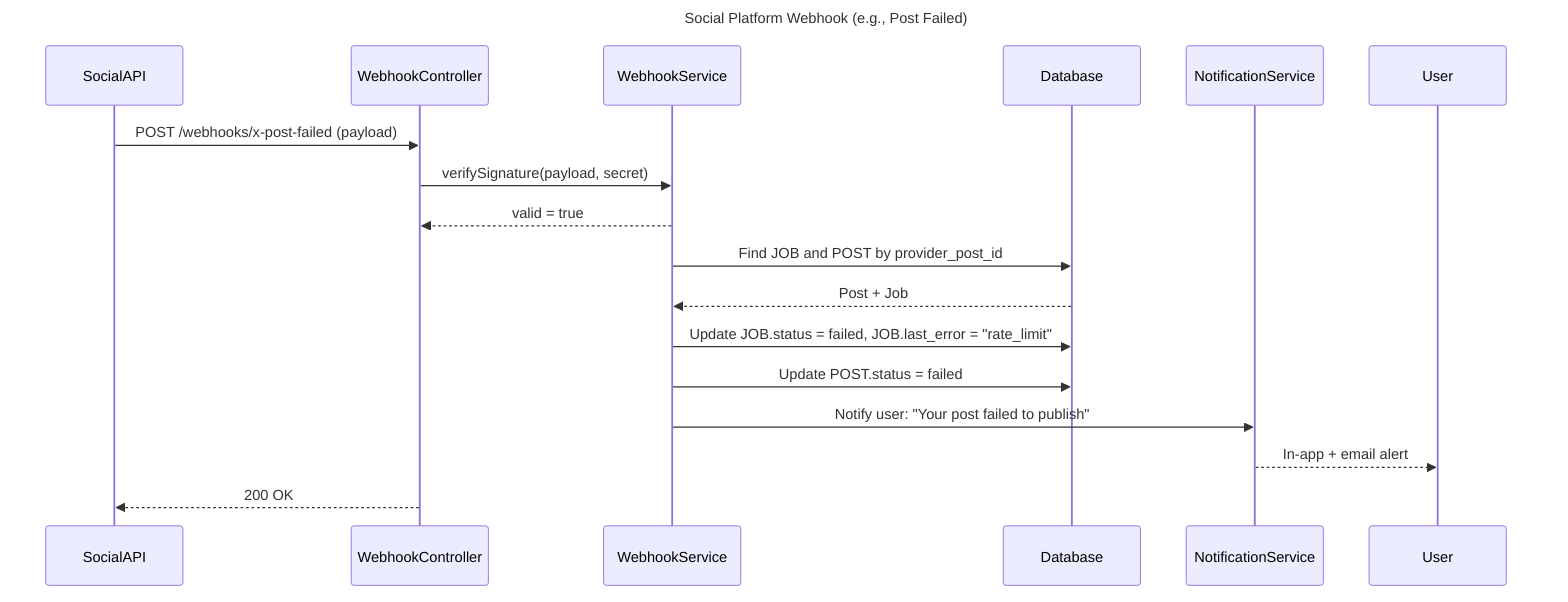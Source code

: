 sequenceDiagram
    title Social Platform Webhook (e.g., Post Failed)

    participant SocialAPI
    participant WebhookController
    participant WebhookService
    participant Database
    participant NotificationService

    SocialAPI->>WebhookController: POST /webhooks/x-post-failed (payload)
    WebhookController->>WebhookService: verifySignature(payload, secret)
    WebhookService-->>WebhookController: valid = true

    WebhookService->>Database: Find JOB and POST by provider_post_id
    Database-->>WebhookService: Post + Job

    WebhookService->>Database: Update JOB.status = failed, JOB.last_error = "rate_limit"
    WebhookService->>Database: Update POST.status = failed

    WebhookService->>NotificationService: Notify user: "Your post failed to publish"
    NotificationService-->>User: In-app + email alert

    WebhookController-->>SocialAPI: 200 OK